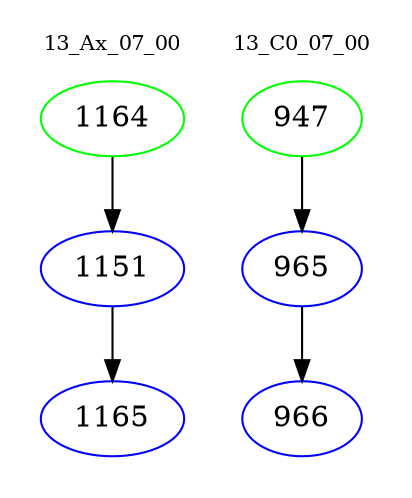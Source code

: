 digraph{
subgraph cluster_0 {
color = white
label = "13_Ax_07_00";
fontsize=10;
T0_1164 [label="1164", color="green"]
T0_1164 -> T0_1151 [color="black"]
T0_1151 [label="1151", color="blue"]
T0_1151 -> T0_1165 [color="black"]
T0_1165 [label="1165", color="blue"]
}
subgraph cluster_1 {
color = white
label = "13_C0_07_00";
fontsize=10;
T1_947 [label="947", color="green"]
T1_947 -> T1_965 [color="black"]
T1_965 [label="965", color="blue"]
T1_965 -> T1_966 [color="black"]
T1_966 [label="966", color="blue"]
}
}
